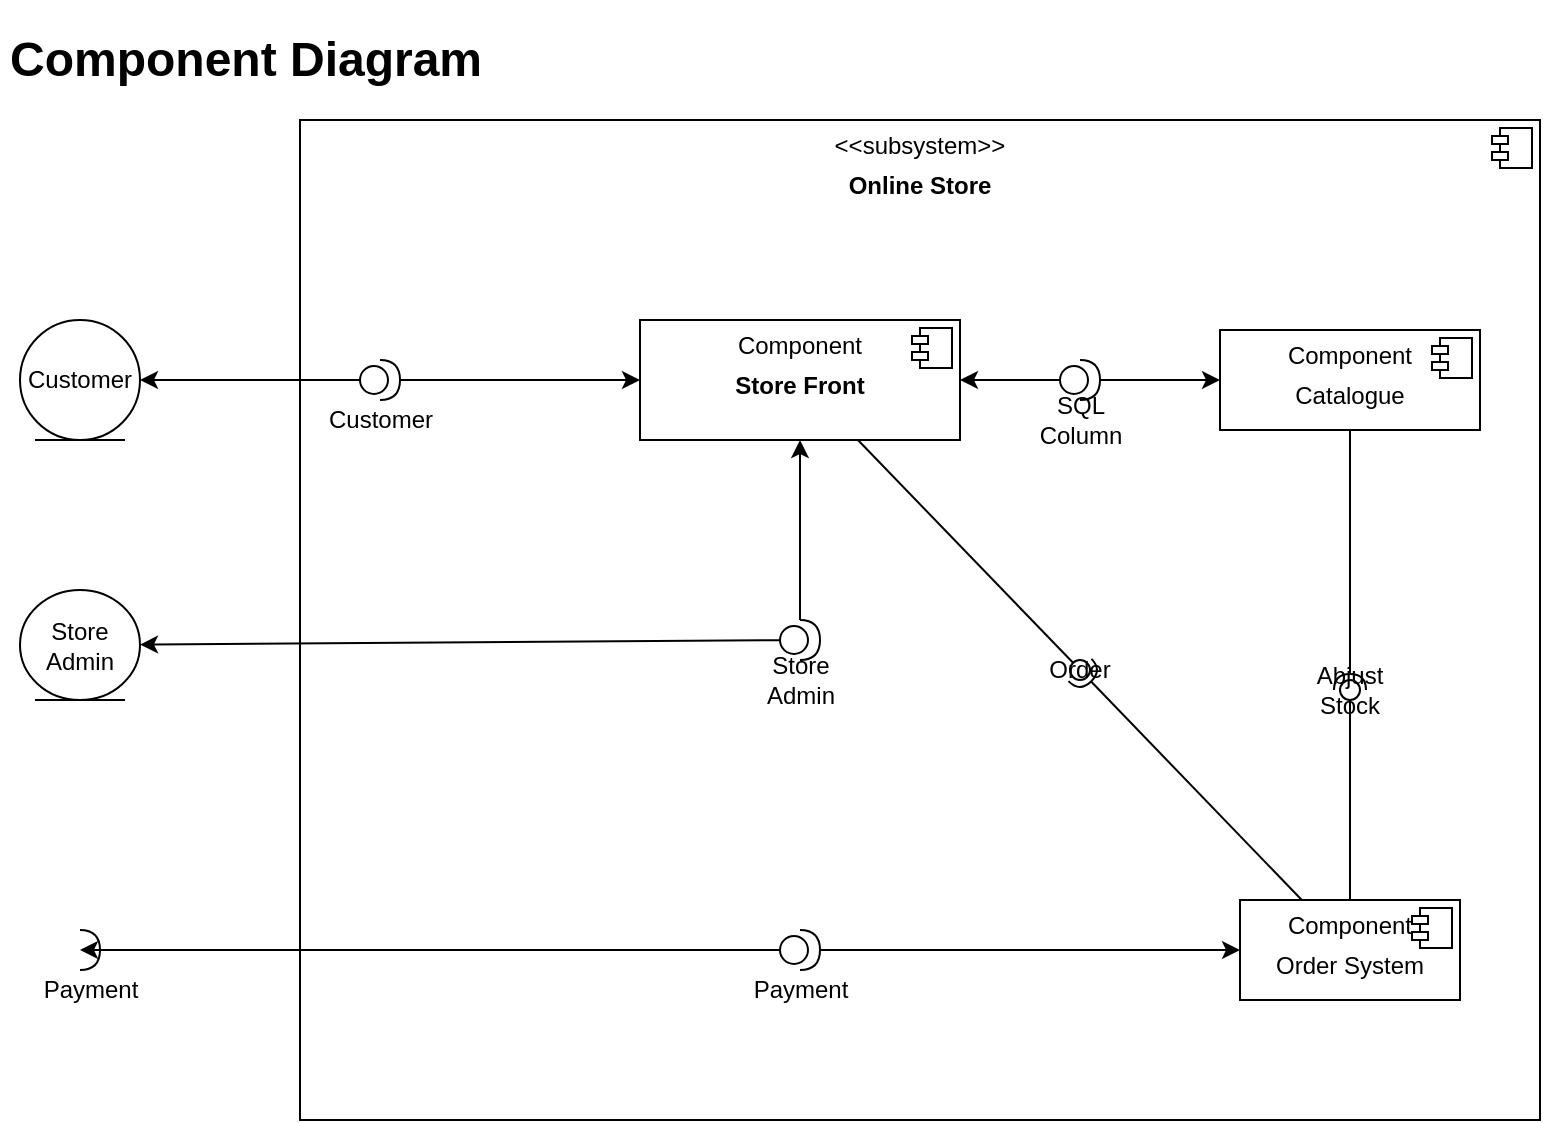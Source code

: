 <mxfile>
    <diagram id="qyDp6UvnU-iDadYxCRUY" name="Página-1">
        <mxGraphModel dx="966" dy="673" grid="1" gridSize="10" guides="1" tooltips="1" connect="1" arrows="1" fold="1" page="1" pageScale="1" pageWidth="827" pageHeight="1169" math="0" shadow="0">
            <root>
                <mxCell id="0"/>
                <mxCell id="1" parent="0"/>
                <mxCell id="2" value="&lt;p style=&quot;margin:0px;margin-top:6px;text-align:center;&quot;&gt;&amp;lt;&amp;lt;subsystem&amp;gt;&amp;gt;&lt;/p&gt;&lt;p style=&quot;margin:0px;margin-top:6px;text-align:center;&quot;&gt;&lt;b&gt;Online Store&lt;/b&gt;&lt;/p&gt;&lt;p style=&quot;margin:0px;margin-left:8px;&quot;&gt;&lt;br&gt;&lt;/p&gt;" style="align=left;overflow=fill;html=1;dropTarget=0;" vertex="1" parent="1">
                    <mxGeometry x="180" y="60" width="620" height="500" as="geometry"/>
                </mxCell>
                <mxCell id="3" value="" style="shape=component;jettyWidth=8;jettyHeight=4;" vertex="1" parent="2">
                    <mxGeometry x="1" width="20" height="20" relative="1" as="geometry">
                        <mxPoint x="-24" y="4" as="offset"/>
                    </mxGeometry>
                </mxCell>
                <mxCell id="15" value="Customer" style="ellipse;shape=umlEntity;whiteSpace=wrap;html=1;" vertex="1" parent="1">
                    <mxGeometry x="40" y="160" width="60" height="60" as="geometry"/>
                </mxCell>
                <mxCell id="16" value="&lt;p style=&quot;margin:0px;margin-top:6px;text-align:center;&quot;&gt;Component&lt;/p&gt;&lt;p style=&quot;margin:0px;margin-top:6px;text-align:center;&quot;&gt;&lt;b&gt;Store Front&lt;/b&gt;&lt;/p&gt;" style="align=left;overflow=fill;html=1;dropTarget=0;" vertex="1" parent="1">
                    <mxGeometry x="350" y="160" width="160" height="60" as="geometry"/>
                </mxCell>
                <mxCell id="17" value="" style="shape=component;jettyWidth=8;jettyHeight=4;" vertex="1" parent="16">
                    <mxGeometry x="1" width="20" height="20" relative="1" as="geometry">
                        <mxPoint x="-24" y="4" as="offset"/>
                    </mxGeometry>
                </mxCell>
                <mxCell id="19" style="edgeStyle=none;html=1;entryX=0;entryY=0.5;entryDx=0;entryDy=0;" edge="1" parent="1" source="18" target="16">
                    <mxGeometry relative="1" as="geometry"/>
                </mxCell>
                <mxCell id="20" style="edgeStyle=none;html=1;" edge="1" parent="1" source="18" target="15">
                    <mxGeometry relative="1" as="geometry"/>
                </mxCell>
                <mxCell id="18" value="Customer" style="shape=providedRequiredInterface;html=1;verticalLabelPosition=bottom;sketch=0;rotation=0;" vertex="1" parent="1">
                    <mxGeometry x="210" y="180" width="20" height="20" as="geometry"/>
                </mxCell>
                <mxCell id="21" value="&lt;p style=&quot;margin:0px;margin-top:6px;text-align:center;&quot;&gt;Component&lt;/p&gt;&lt;p style=&quot;margin:0px;margin-top:6px;text-align:center;&quot;&gt;Catalogue&lt;/p&gt;" style="align=left;overflow=fill;html=1;dropTarget=0;" vertex="1" parent="1">
                    <mxGeometry x="640" y="165" width="130" height="50" as="geometry"/>
                </mxCell>
                <mxCell id="22" value="" style="shape=component;jettyWidth=8;jettyHeight=4;" vertex="1" parent="21">
                    <mxGeometry x="1" width="20" height="20" relative="1" as="geometry">
                        <mxPoint x="-24" y="4" as="offset"/>
                    </mxGeometry>
                </mxCell>
                <mxCell id="27" style="edgeStyle=none;html=1;" edge="1" parent="1" source="26" target="16">
                    <mxGeometry relative="1" as="geometry"/>
                </mxCell>
                <mxCell id="28" style="edgeStyle=none;html=1;" edge="1" parent="1" source="26" target="21">
                    <mxGeometry relative="1" as="geometry"/>
                </mxCell>
                <mxCell id="26" value="SQL&lt;br&gt;Column" style="shape=providedRequiredInterface;html=1;verticalLabelPosition=bottom;sketch=0;rotation=0;" vertex="1" parent="1">
                    <mxGeometry x="560" y="180" width="20" height="20" as="geometry"/>
                </mxCell>
                <mxCell id="32" style="edgeStyle=none;html=1;" edge="1" parent="1" source="29" target="16">
                    <mxGeometry relative="1" as="geometry"/>
                </mxCell>
                <mxCell id="33" style="edgeStyle=none;html=1;" edge="1" parent="1" source="29" target="30">
                    <mxGeometry relative="1" as="geometry"/>
                </mxCell>
                <mxCell id="29" value="Store&lt;br&gt;Admin" style="shape=providedRequiredInterface;html=1;verticalLabelPosition=bottom;sketch=0;" vertex="1" parent="1">
                    <mxGeometry x="420" y="310" width="20" height="20" as="geometry"/>
                </mxCell>
                <mxCell id="30" value="Store&lt;br&gt;Admin" style="ellipse;shape=umlEntity;whiteSpace=wrap;html=1;" vertex="1" parent="1">
                    <mxGeometry x="40" y="295" width="60" height="55" as="geometry"/>
                </mxCell>
                <mxCell id="34" value="&lt;p style=&quot;margin:0px;margin-top:6px;text-align:center;&quot;&gt;Component&lt;/p&gt;&lt;p style=&quot;margin:0px;margin-top:6px;text-align:center;&quot;&gt;Order System&lt;/p&gt;" style="align=left;overflow=fill;html=1;dropTarget=0;" vertex="1" parent="1">
                    <mxGeometry x="650" y="450" width="110" height="50" as="geometry"/>
                </mxCell>
                <mxCell id="35" value="" style="shape=component;jettyWidth=8;jettyHeight=4;" vertex="1" parent="34">
                    <mxGeometry x="1" width="20" height="20" relative="1" as="geometry">
                        <mxPoint x="-24" y="4" as="offset"/>
                    </mxGeometry>
                </mxCell>
                <mxCell id="36" value="" style="rounded=0;orthogonalLoop=1;jettySize=auto;html=1;endArrow=none;endFill=0;sketch=0;sourcePerimeterSpacing=0;targetPerimeterSpacing=0;" edge="1" target="38" parent="1" source="16">
                    <mxGeometry relative="1" as="geometry">
                        <mxPoint x="520" y="325" as="sourcePoint"/>
                    </mxGeometry>
                </mxCell>
                <mxCell id="37" value="" style="rounded=0;orthogonalLoop=1;jettySize=auto;html=1;endArrow=halfCircle;endFill=0;entryX=0.5;entryY=0.5;endSize=6;strokeWidth=1;sketch=0;" edge="1" target="38" parent="1" source="34">
                    <mxGeometry relative="1" as="geometry">
                        <mxPoint x="560" y="325" as="sourcePoint"/>
                    </mxGeometry>
                </mxCell>
                <mxCell id="38" value="Order" style="ellipse;whiteSpace=wrap;html=1;align=center;aspect=fixed;resizable=0;points=[];outlineConnect=0;sketch=0;" vertex="1" parent="1">
                    <mxGeometry x="565" y="330" width="10" height="10" as="geometry"/>
                </mxCell>
                <mxCell id="40" style="edgeStyle=none;html=1;" edge="1" parent="1" source="39" target="34">
                    <mxGeometry relative="1" as="geometry"/>
                </mxCell>
                <mxCell id="43" style="edgeStyle=none;html=1;entryX=0;entryY=0.5;entryDx=0;entryDy=0;entryPerimeter=0;" edge="1" parent="1" source="39" target="42">
                    <mxGeometry relative="1" as="geometry"/>
                </mxCell>
                <mxCell id="39" value="Payment" style="shape=providedRequiredInterface;html=1;verticalLabelPosition=bottom;sketch=0;" vertex="1" parent="1">
                    <mxGeometry x="420" y="465" width="20" height="20" as="geometry"/>
                </mxCell>
                <mxCell id="42" value="Payment" style="shape=requiredInterface;html=1;verticalLabelPosition=bottom;sketch=0;" vertex="1" parent="1">
                    <mxGeometry x="70" y="465" width="10" height="20" as="geometry"/>
                </mxCell>
                <mxCell id="44" value="" style="rounded=0;orthogonalLoop=1;jettySize=auto;html=1;endArrow=none;endFill=0;sketch=0;sourcePerimeterSpacing=0;targetPerimeterSpacing=0;" edge="1" target="46" parent="1" source="34">
                    <mxGeometry relative="1" as="geometry">
                        <mxPoint x="685" y="345" as="sourcePoint"/>
                    </mxGeometry>
                </mxCell>
                <mxCell id="45" value="" style="rounded=0;orthogonalLoop=1;jettySize=auto;html=1;endArrow=halfCircle;endFill=0;entryX=0.5;entryY=0.5;endSize=6;strokeWidth=1;sketch=0;" edge="1" target="46" parent="1" source="21">
                    <mxGeometry relative="1" as="geometry">
                        <mxPoint x="725" y="345" as="sourcePoint"/>
                    </mxGeometry>
                </mxCell>
                <mxCell id="46" value="Abjust Stock" style="ellipse;whiteSpace=wrap;html=1;align=center;aspect=fixed;resizable=0;points=[];outlineConnect=0;sketch=0;" vertex="1" parent="1">
                    <mxGeometry x="700" y="340" width="10" height="10" as="geometry"/>
                </mxCell>
                <mxCell id="48" value="&lt;h1&gt;Component Diagram&lt;/h1&gt;" style="text;html=1;strokeColor=none;fillColor=none;spacing=5;spacingTop=-20;whiteSpace=wrap;overflow=hidden;rounded=0;" vertex="1" parent="1">
                    <mxGeometry x="30" y="10" width="260" height="40" as="geometry"/>
                </mxCell>
            </root>
        </mxGraphModel>
    </diagram>
</mxfile>